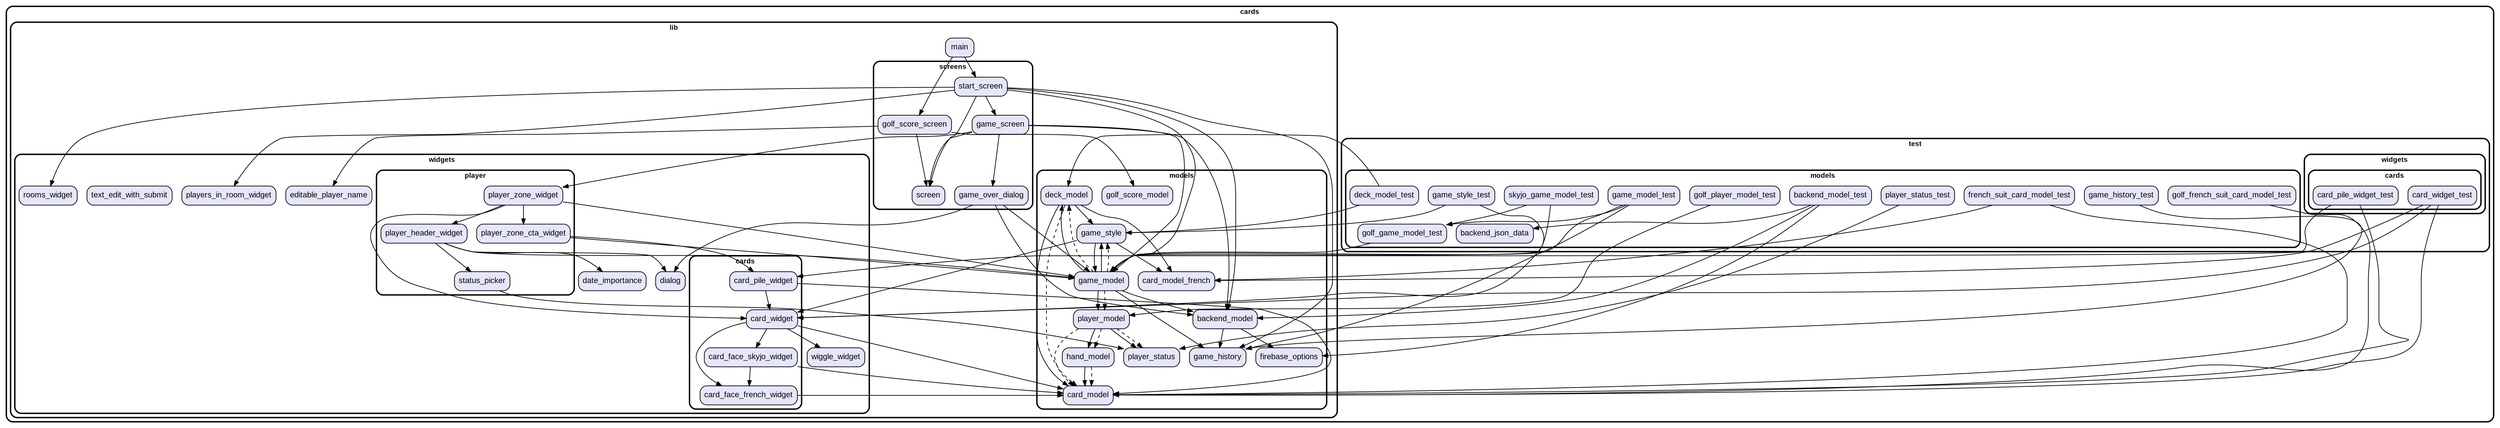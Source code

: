 digraph "" {
  graph [style=rounded fontname="Arial Black" fontsize=13 penwidth=2.6];
  node [shape=rect style="filled,rounded" fontname=Arial fontsize=15 fillcolor=Lavender penwidth=1.3];
  edge [penwidth=1.3];
  "/test/models/game_model_test.dart" [label="game_model_test"];
  "/test/models/deck_model_test.dart" [label="deck_model_test"];
  "/test/models/golf_player_model_test.dart" [label="golf_player_model_test"];
  "/test/models/backend_json_data.dart" [label="backend_json_data"];
  "/test/models/golf_french_suit_card_model_test.dart" [label="golf_french_suit_card_model_test"];
  "/test/models/french_suit_card_model_test.dart" [label="french_suit_card_model_test"];
  "/test/models/game_style_test.dart" [label="game_style_test"];
  "/test/models/player_status_test.dart" [label="player_status_test"];
  "/test/models/skyjo_game_model_test.dart" [label="skyjo_game_model_test"];
  "/test/models/golf_game_model_test.dart" [label="golf_game_model_test"];
  "/test/models/game_history_test.dart" [label="game_history_test"];
  "/test/models/backend_model_test.dart" [label="backend_model_test"];
  "/test/widgets/cards/card_pile_widget_test.dart" [label="card_pile_widget_test"];
  "/test/widgets/cards/card_widget_test.dart" [label="card_widget_test"];
  "/lib/models/player_status.dart" [label="player_status"];
  "/lib/models/game_model.dart" [label="game_model"];
  "/lib/models/card_model_french.dart" [label="card_model_french"];
  "/lib/models/game_history.dart" [label="game_history"];
  "/lib/models/golf_score_model.dart" [label="golf_score_model"];
  "/lib/models/firebase_options.dart" [label="firebase_options"];
  "/lib/models/hand_model.dart" [label="hand_model"];
  "/lib/models/player_model.dart" [label="player_model"];
  "/lib/models/game_style.dart" [label="game_style"];
  "/lib/models/card_model.dart" [label="card_model"];
  "/lib/models/backend_model.dart" [label="backend_model"];
  "/lib/models/deck_model.dart" [label="deck_model"];
  "/lib/screens/game_over_dialog.dart" [label="game_over_dialog"];
  "/lib/screens/golf_score_screen.dart" [label="golf_score_screen"];
  "/lib/screens/game_screen.dart" [label="game_screen"];
  "/lib/screens/start_screen.dart" [label="start_screen"];
  "/lib/screens/screen.dart" [label="screen"];
  "/lib/main.dart" [label="main"];
  "/lib/widgets/date_importance.dart" [label="date_importance"];
  "/lib/widgets/cards/card_pile_widget.dart" [label="card_pile_widget"];
  "/lib/widgets/cards/card_face_skyjo_widget.dart" [label="card_face_skyjo_widget"];
  "/lib/widgets/cards/card_widget.dart" [label="card_widget"];
  "/lib/widgets/cards/card_face_french_widget.dart" [label="card_face_french_widget"];
  "/lib/widgets/dialog.dart" [label="dialog"];
  "/lib/widgets/wiggle_widget.dart" [label="wiggle_widget"];
  "/lib/widgets/editable_player_name.dart" [label="editable_player_name"];
  "/lib/widgets/players_in_room_widget.dart" [label="players_in_room_widget"];
  "/lib/widgets/text_edit_with_submit.dart" [label="text_edit_with_submit"];
  "/lib/widgets/rooms_widget.dart" [label="rooms_widget"];
  "/lib/widgets/player/player_zone_cta_widget.dart" [label="player_zone_cta_widget"];
  "/lib/widgets/player/status_picker.dart" [label="status_picker"];
  "/lib/widgets/player/player_header_widget.dart" [label="player_header_widget"];
  "/lib/widgets/player/player_zone_widget.dart" [label="player_zone_widget"];
  subgraph "cluster~" {
    label="cards";
    subgraph "cluster~/test" {
      label="test";
      subgraph "cluster~/test/models" {
        label="models";
        "/test/models/game_model_test.dart";
        "/test/models/deck_model_test.dart";
        "/test/models/golf_player_model_test.dart";
        "/test/models/backend_json_data.dart";
        "/test/models/golf_french_suit_card_model_test.dart";
        "/test/models/french_suit_card_model_test.dart";
        "/test/models/game_style_test.dart";
        "/test/models/player_status_test.dart";
        "/test/models/skyjo_game_model_test.dart";
        "/test/models/golf_game_model_test.dart";
        "/test/models/game_history_test.dart";
        "/test/models/backend_model_test.dart";
      }
      subgraph "cluster~/test/widgets" {
        label="widgets";
        subgraph "cluster~/test/widgets/cards" {
          label="cards";
          "/test/widgets/cards/card_pile_widget_test.dart";
          "/test/widgets/cards/card_widget_test.dart";
        }
      }
    }
    subgraph "cluster~/lib" {
      label="lib";
      "/lib/main.dart";
      subgraph "cluster~/lib/models" {
        label="models";
        "/lib/models/player_status.dart";
        "/lib/models/game_model.dart";
        "/lib/models/card_model_french.dart";
        "/lib/models/game_history.dart";
        "/lib/models/golf_score_model.dart";
        "/lib/models/firebase_options.dart";
        "/lib/models/hand_model.dart";
        "/lib/models/player_model.dart";
        "/lib/models/game_style.dart";
        "/lib/models/card_model.dart";
        "/lib/models/backend_model.dart";
        "/lib/models/deck_model.dart";
      }
      subgraph "cluster~/lib/screens" {
        label="screens";
        "/lib/screens/game_over_dialog.dart";
        "/lib/screens/golf_score_screen.dart";
        "/lib/screens/game_screen.dart";
        "/lib/screens/start_screen.dart";
        "/lib/screens/screen.dart";
      }
      subgraph "cluster~/lib/widgets" {
        label="widgets";
        "/lib/widgets/date_importance.dart";
        "/lib/widgets/dialog.dart";
        "/lib/widgets/wiggle_widget.dart";
        "/lib/widgets/editable_player_name.dart";
        "/lib/widgets/players_in_room_widget.dart";
        "/lib/widgets/text_edit_with_submit.dart";
        "/lib/widgets/rooms_widget.dart";
        subgraph "cluster~/lib/widgets/cards" {
          label="cards";
          "/lib/widgets/cards/card_pile_widget.dart";
          "/lib/widgets/cards/card_face_skyjo_widget.dart";
          "/lib/widgets/cards/card_widget.dart";
          "/lib/widgets/cards/card_face_french_widget.dart";
        }
        subgraph "cluster~/lib/widgets/player" {
          label="player";
          "/lib/widgets/player/player_zone_cta_widget.dart";
          "/lib/widgets/player/status_picker.dart";
          "/lib/widgets/player/player_header_widget.dart";
          "/lib/widgets/player/player_zone_widget.dart";
        }
      }
    }
  }
  "/test/models/game_model_test.dart" -> "/lib/models/game_history.dart";
  "/test/models/game_model_test.dart" -> "/lib/models/game_model.dart";
  "/test/models/game_model_test.dart" -> "/test/models/golf_game_model_test.dart";
  "/test/models/deck_model_test.dart" -> "/lib/models/deck_model.dart";
  "/test/models/deck_model_test.dart" -> "/lib/models/game_style.dart";
  "/test/models/golf_player_model_test.dart" -> "/lib/models/player_model.dart";
  "/test/models/golf_french_suit_card_model_test.dart" -> "/lib/models/card_model.dart";
  "/test/models/french_suit_card_model_test.dart" -> "/lib/models/card_model.dart";
  "/test/models/french_suit_card_model_test.dart" -> "/lib/models/card_model_french.dart";
  "/test/models/game_style_test.dart" -> "/lib/models/game_style.dart";
  "/test/models/game_style_test.dart" -> "/lib/widgets/cards/card_widget.dart";
  "/test/models/player_status_test.dart" -> "/lib/models/player_status.dart";
  "/test/models/skyjo_game_model_test.dart" -> "/lib/models/game_model.dart";
  "/test/models/skyjo_game_model_test.dart" -> "/test/models/golf_game_model_test.dart";
  "/test/models/golf_game_model_test.dart" -> "/lib/models/game_model.dart";
  "/test/models/game_history_test.dart" -> "/lib/models/game_history.dart";
  "/test/models/backend_model_test.dart" -> "/lib/models/backend_model.dart";
  "/test/models/backend_model_test.dart" -> "/lib/models/firebase_options.dart";
  "/test/models/backend_model_test.dart" -> "/test/models/backend_json_data.dart";
  "/test/widgets/cards/card_pile_widget_test.dart" -> "/lib/models/card_model.dart";
  "/test/widgets/cards/card_pile_widget_test.dart" -> "/lib/widgets/cards/card_pile_widget.dart";
  "/test/widgets/cards/card_widget_test.dart" -> "/lib/models/card_model.dart";
  "/test/widgets/cards/card_widget_test.dart" -> "/lib/models/card_model_french.dart";
  "/test/widgets/cards/card_widget_test.dart" -> "/lib/widgets/cards/card_widget.dart";
  "/lib/models/game_model.dart" -> "/lib/models/backend_model.dart";
  "/lib/models/game_model.dart" -> "/lib/models/deck_model.dart";
  "/lib/models/game_model.dart" -> "/lib/models/game_history.dart";
  "/lib/models/game_model.dart" -> "/lib/models/game_style.dart";
  "/lib/models/game_model.dart" -> "/lib/models/player_model.dart";
  "/lib/models/game_model.dart" -> "/lib/models/deck_model.dart" [style=dashed];
  "/lib/models/game_model.dart" -> "/lib/models/game_style.dart" [style=dashed];
  "/lib/models/game_model.dart" -> "/lib/models/player_model.dart" [style=dashed];
  "/lib/models/hand_model.dart" -> "/lib/models/card_model.dart";
  "/lib/models/hand_model.dart" -> "/lib/models/card_model.dart" [style=dashed];
  "/lib/models/player_model.dart" -> "/lib/models/hand_model.dart";
  "/lib/models/player_model.dart" -> "/lib/models/player_status.dart";
  "/lib/models/player_model.dart" -> "/lib/models/card_model.dart" [style=dashed];
  "/lib/models/player_model.dart" -> "/lib/models/hand_model.dart" [style=dashed];
  "/lib/models/player_model.dart" -> "/lib/models/player_status.dart" [style=dashed];
  "/lib/models/game_style.dart" -> "/lib/models/card_model_french.dart";
  "/lib/models/game_style.dart" -> "/lib/models/game_model.dart";
  "/lib/models/game_style.dart" -> "/lib/widgets/cards/card_widget.dart";
  "/lib/models/backend_model.dart" -> "/lib/models/firebase_options.dart";
  "/lib/models/backend_model.dart" -> "/lib/models/game_history.dart";
  "/lib/models/deck_model.dart" -> "/lib/models/card_model.dart";
  "/lib/models/deck_model.dart" -> "/lib/models/card_model_french.dart";
  "/lib/models/deck_model.dart" -> "/lib/models/game_style.dart";
  "/lib/models/deck_model.dart" -> "/lib/models/card_model.dart" [style=dashed];
  "/lib/screens/game_over_dialog.dart" -> "/lib/models/backend_model.dart";
  "/lib/screens/game_over_dialog.dart" -> "/lib/models/game_model.dart";
  "/lib/screens/game_over_dialog.dart" -> "/lib/widgets/dialog.dart";
  "/lib/screens/golf_score_screen.dart" -> "/lib/models/golf_score_model.dart";
  "/lib/screens/golf_score_screen.dart" -> "/lib/screens/screen.dart";
  "/lib/screens/golf_score_screen.dart" -> "/lib/widgets/editable_player_name.dart";
  "/lib/screens/game_screen.dart" -> "/lib/models/backend_model.dart";
  "/lib/screens/game_screen.dart" -> "/lib/models/game_model.dart";
  "/lib/screens/game_screen.dart" -> "/lib/screens/game_over_dialog.dart";
  "/lib/screens/game_screen.dart" -> "/lib/screens/screen.dart";
  "/lib/screens/game_screen.dart" -> "/lib/widgets/player/player_zone_widget.dart";
  "/lib/screens/start_screen.dart" -> "/lib/models/backend_model.dart";
  "/lib/screens/start_screen.dart" -> "/lib/models/game_history.dart";
  "/lib/screens/start_screen.dart" -> "/lib/models/game_model.dart";
  "/lib/screens/start_screen.dart" -> "/lib/screens/game_screen.dart";
  "/lib/screens/start_screen.dart" -> "/lib/screens/screen.dart";
  "/lib/screens/start_screen.dart" -> "/lib/widgets/players_in_room_widget.dart";
  "/lib/screens/start_screen.dart" -> "/lib/widgets/rooms_widget.dart";
  "/lib/main.dart" -> "/lib/screens/golf_score_screen.dart";
  "/lib/main.dart" -> "/lib/screens/start_screen.dart";
  "/lib/widgets/cards/card_pile_widget.dart" -> "/lib/models/card_model.dart";
  "/lib/widgets/cards/card_pile_widget.dart" -> "/lib/widgets/cards/card_widget.dart";
  "/lib/widgets/cards/card_face_skyjo_widget.dart" -> "/lib/models/card_model.dart";
  "/lib/widgets/cards/card_face_skyjo_widget.dart" -> "/lib/widgets/cards/card_face_french_widget.dart";
  "/lib/widgets/cards/card_widget.dart" -> "/lib/models/card_model.dart";
  "/lib/widgets/cards/card_widget.dart" -> "/lib/widgets/cards/card_face_french_widget.dart";
  "/lib/widgets/cards/card_widget.dart" -> "/lib/widgets/cards/card_face_skyjo_widget.dart";
  "/lib/widgets/cards/card_widget.dart" -> "/lib/widgets/wiggle_widget.dart";
  "/lib/widgets/cards/card_face_french_widget.dart" -> "/lib/models/card_model.dart";
  "/lib/widgets/player/player_zone_cta_widget.dart" -> "/lib/models/game_model.dart";
  "/lib/widgets/player/player_zone_cta_widget.dart" -> "/lib/widgets/cards/card_pile_widget.dart";
  "/lib/widgets/player/status_picker.dart" -> "/lib/models/player_status.dart";
  "/lib/widgets/player/player_header_widget.dart" -> "/lib/models/game_model.dart";
  "/lib/widgets/player/player_header_widget.dart" -> "/lib/widgets/date_importance.dart";
  "/lib/widgets/player/player_header_widget.dart" -> "/lib/widgets/dialog.dart";
  "/lib/widgets/player/player_header_widget.dart" -> "/lib/widgets/player/status_picker.dart";
  "/lib/widgets/player/player_zone_widget.dart" -> "/lib/models/game_model.dart";
  "/lib/widgets/player/player_zone_widget.dart" -> "/lib/widgets/cards/card_widget.dart";
  "/lib/widgets/player/player_zone_widget.dart" -> "/lib/widgets/player/player_header_widget.dart";
  "/lib/widgets/player/player_zone_widget.dart" -> "/lib/widgets/player/player_zone_cta_widget.dart";
}
